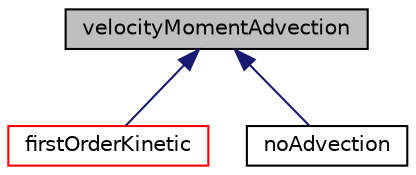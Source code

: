 digraph "velocityMomentAdvection"
{
  bgcolor="transparent";
  edge [fontname="Helvetica",fontsize="10",labelfontname="Helvetica",labelfontsize="10"];
  node [fontname="Helvetica",fontsize="10",shape=record];
  Node0 [label="velocityMomentAdvection",height=0.2,width=0.4,color="black", fillcolor="grey75", style="filled", fontcolor="black"];
  Node0 -> Node1 [dir="back",color="midnightblue",fontsize="10",style="solid",fontname="Helvetica"];
  Node1 [label="firstOrderKinetic",height=0.2,width=0.4,color="red",URL="$a01956.html"];
  Node0 -> Node3 [dir="back",color="midnightblue",fontsize="10",style="solid",fontname="Helvetica"];
  Node3 [label="noAdvection",height=0.2,width=0.4,color="black",URL="$a01960.html"];
}
